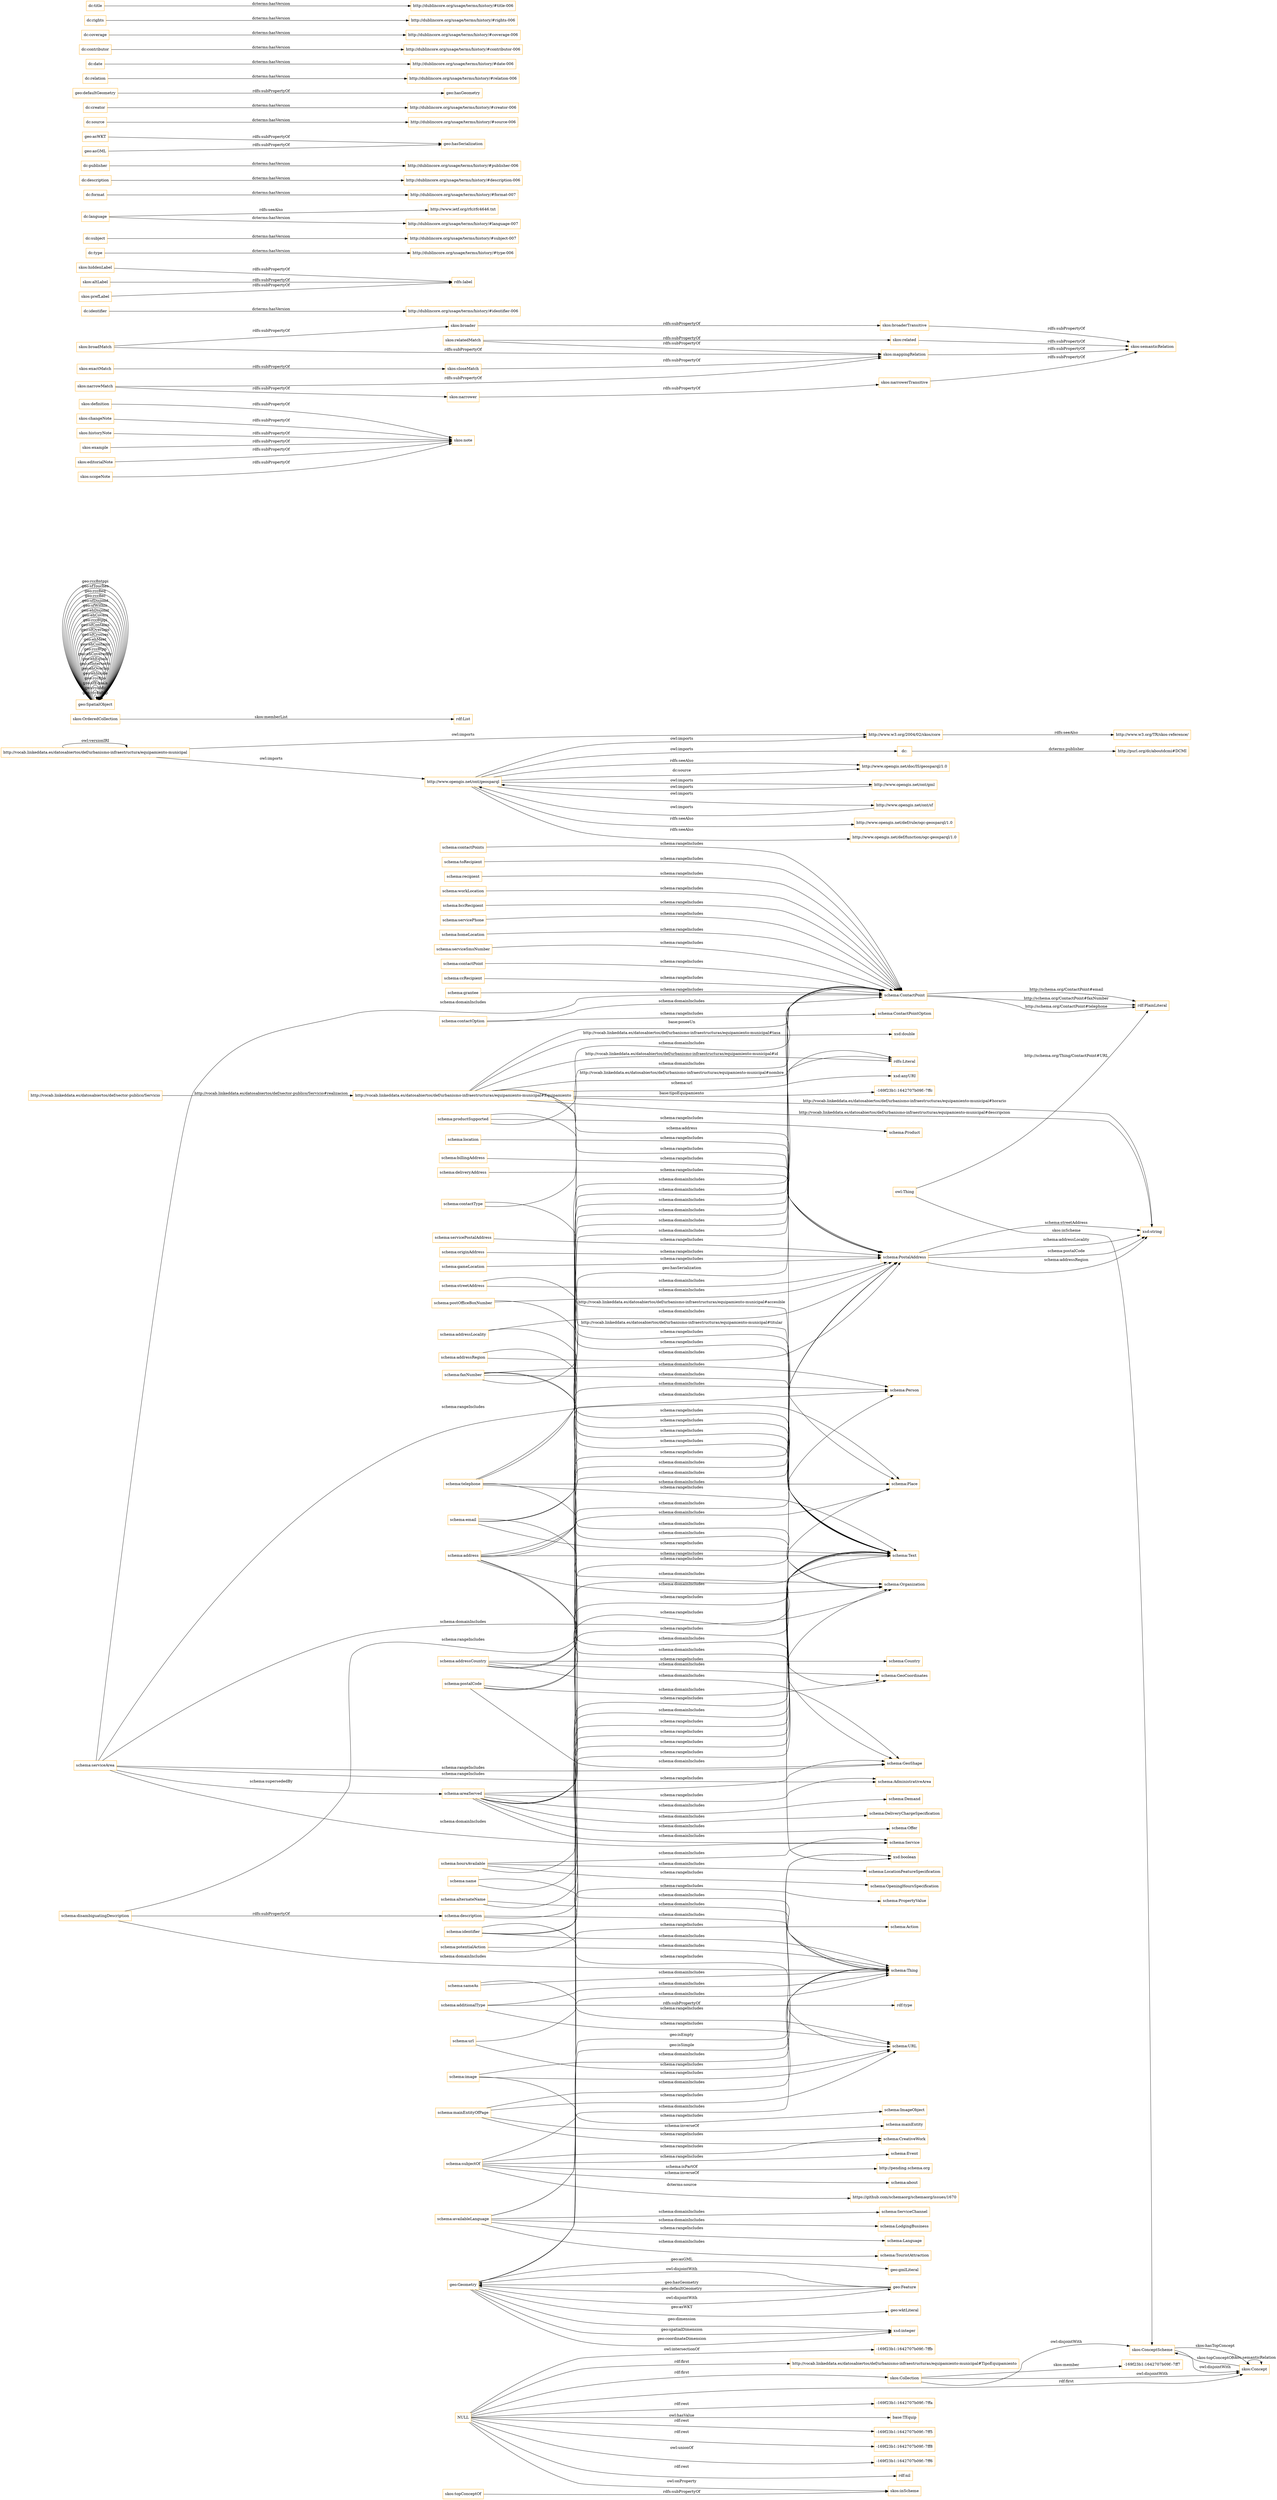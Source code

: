 digraph ar2dtool_diagram { 
rankdir=LR;
size="1501"
node [shape = rectangle, color="orange"]; "http://vocab.linkeddata.es/datosabiertos/def/urbanismo-infraestructuras/equipamiento-municipal#TipoEquipamiento" "schema:PostalAddress" "schema:ContactPoint" "-169f23b1:1642707b09f:-7ffc" "schema:Thing" "http://www.opengis.net/ont/geosparql" "http://vocab.linkeddata.es/datosabiertos/def/sector-publico/Servicio" "http://vocab.linkeddata.es/datosabiertos/def/urbanismo-infraestructuras/equipamiento-municipal#Equipamiento" "-169f23b1:1642707b09f:-7ff7" "skos:OrderedCollection" "skos:Collection" "skos:ConceptScheme" "skos:Concept" "geo:Feature" "geo:Geometry" "geo:SpatialObject" ; /*classes style*/
	"schema:email" -> "schema:Text" [ label = "schema:rangeIncludes" ];
	"schema:email" -> "schema:Person" [ label = "schema:domainIncludes" ];
	"schema:email" -> "schema:Organization" [ label = "schema:domainIncludes" ];
	"schema:email" -> "schema:ContactPoint" [ label = "schema:domainIncludes" ];
	"skos:definition" -> "skos:note" [ label = "rdfs:subPropertyOf" ];
	"skos:relatedMatch" -> "skos:related" [ label = "rdfs:subPropertyOf" ];
	"skos:relatedMatch" -> "skos:mappingRelation" [ label = "rdfs:subPropertyOf" ];
	"schema:addressLocality" -> "schema:Text" [ label = "schema:rangeIncludes" ];
	"schema:addressLocality" -> "schema:PostalAddress" [ label = "schema:domainIncludes" ];
	"dc:identifier" -> "http://dublincore.org/usage/terms/history/#identifier-006" [ label = "dcterms:hasVersion" ];
	"schema:addressCountry" -> "schema:Text" [ label = "schema:rangeIncludes" ];
	"schema:addressCountry" -> "schema:Country" [ label = "schema:rangeIncludes" ];
	"schema:addressCountry" -> "schema:PostalAddress" [ label = "schema:domainIncludes" ];
	"schema:addressCountry" -> "schema:GeoShape" [ label = "schema:domainIncludes" ];
	"schema:addressCountry" -> "schema:GeoCoordinates" [ label = "schema:domainIncludes" ];
	"skos:changeNote" -> "skos:note" [ label = "rdfs:subPropertyOf" ];
	"http://vocab.linkeddata.es/datosabiertos/def/urbanismo-infraestructura/equipamiento-municipal" -> "http://vocab.linkeddata.es/datosabiertos/def/urbanismo-infraestructura/equipamiento-municipal" [ label = "owl:versionIRI" ];
	"http://vocab.linkeddata.es/datosabiertos/def/urbanismo-infraestructura/equipamiento-municipal" -> "http://www.w3.org/2004/02/skos/core" [ label = "owl:imports" ];
	"http://vocab.linkeddata.es/datosabiertos/def/urbanismo-infraestructura/equipamiento-municipal" -> "http://www.opengis.net/ont/geosparql" [ label = "owl:imports" ];
	"skos:hiddenLabel" -> "rdfs:label" [ label = "rdfs:subPropertyOf" ];
	"dc:type" -> "http://dublincore.org/usage/terms/history/#type-006" [ label = "dcterms:hasVersion" ];
	"skos:related" -> "skos:semanticRelation" [ label = "rdfs:subPropertyOf" ];
	"dc:subject" -> "http://dublincore.org/usage/terms/history/#subject-007" [ label = "dcterms:hasVersion" ];
	"schema:addressRegion" -> "schema:Text" [ label = "schema:rangeIncludes" ];
	"schema:addressRegion" -> "schema:PostalAddress" [ label = "schema:domainIncludes" ];
	"geo:Feature" -> "geo:Geometry" [ label = "owl:disjointWith" ];
	"dc:language" -> "http://www.ietf.org/rfc/rfc4646.txt" [ label = "rdfs:seeAlso" ];
	"dc:language" -> "http://dublincore.org/usage/terms/history/#language-007" [ label = "dcterms:hasVersion" ];
	"schema:potentialAction" -> "schema:Action" [ label = "schema:rangeIncludes" ];
	"schema:potentialAction" -> "schema:Thing" [ label = "schema:domainIncludes" ];
	"schema:contactPoints" -> "schema:ContactPoint" [ label = "schema:rangeIncludes" ];
	"schema:toRecipient" -> "schema:ContactPoint" [ label = "schema:rangeIncludes" ];
	"schema:postOfficeBoxNumber" -> "schema:Text" [ label = "schema:rangeIncludes" ];
	"schema:postOfficeBoxNumber" -> "schema:PostalAddress" [ label = "schema:domainIncludes" ];
	"schema:mainEntityOfPage" -> "schema:URL" [ label = "schema:rangeIncludes" ];
	"schema:mainEntityOfPage" -> "schema:CreativeWork" [ label = "schema:rangeIncludes" ];
	"schema:mainEntityOfPage" -> "schema:mainEntity" [ label = "schema:inverseOf" ];
	"schema:mainEntityOfPage" -> "schema:Thing" [ label = "schema:domainIncludes" ];
	"schema:disambiguatingDescription" -> "schema:description" [ label = "rdfs:subPropertyOf" ];
	"schema:disambiguatingDescription" -> "schema:Text" [ label = "schema:rangeIncludes" ];
	"schema:disambiguatingDescription" -> "schema:Thing" [ label = "schema:domainIncludes" ];
	"dc:format" -> "http://dublincore.org/usage/terms/history/#format-007" [ label = "dcterms:hasVersion" ];
	"schema:name" -> "schema:Text" [ label = "schema:rangeIncludes" ];
	"schema:name" -> "schema:Thing" [ label = "schema:domainIncludes" ];
	"schema:location" -> "schema:PostalAddress" [ label = "schema:rangeIncludes" ];
	"skos:ConceptScheme" -> "skos:Concept" [ label = "owl:disjointWith" ];
	"schema:productSupported" -> "schema:Text" [ label = "schema:rangeIncludes" ];
	"schema:productSupported" -> "schema:Product" [ label = "schema:rangeIncludes" ];
	"schema:productSupported" -> "schema:ContactPoint" [ label = "schema:domainIncludes" ];
	"schema:recipient" -> "schema:ContactPoint" [ label = "schema:rangeIncludes" ];
	"schema:contactType" -> "schema:Text" [ label = "schema:rangeIncludes" ];
	"schema:contactType" -> "schema:ContactPoint" [ label = "schema:domainIncludes" ];
	"skos:altLabel" -> "rdfs:label" [ label = "rdfs:subPropertyOf" ];
	"dc:" -> "http://purl.org/dc/aboutdcmi#DCMI" [ label = "dcterms:publisher" ];
	"schema:billingAddress" -> "schema:PostalAddress" [ label = "schema:rangeIncludes" ];
	"dc:description" -> "http://dublincore.org/usage/terms/history/#description-006" [ label = "dcterms:hasVersion" ];
	"skos:broader" -> "skos:broaderTransitive" [ label = "rdfs:subPropertyOf" ];
	"dc:publisher" -> "http://dublincore.org/usage/terms/history/#publisher-006" [ label = "dcterms:hasVersion" ];
	"geo:asWKT" -> "geo:hasSerialization" [ label = "rdfs:subPropertyOf" ];
	"skos:narrower" -> "skos:narrowerTransitive" [ label = "rdfs:subPropertyOf" ];
	"schema:workLocation" -> "schema:ContactPoint" [ label = "schema:rangeIncludes" ];
	"schema:postalCode" -> "schema:Text" [ label = "schema:rangeIncludes" ];
	"schema:postalCode" -> "schema:PostalAddress" [ label = "schema:domainIncludes" ];
	"schema:postalCode" -> "schema:GeoShape" [ label = "schema:domainIncludes" ];
	"schema:postalCode" -> "schema:GeoCoordinates" [ label = "schema:domainIncludes" ];
	"dc:source" -> "http://dublincore.org/usage/terms/history/#source-006" [ label = "dcterms:hasVersion" ];
	"skos:broaderTransitive" -> "skos:semanticRelation" [ label = "rdfs:subPropertyOf" ];
	"dc:creator" -> "http://dublincore.org/usage/terms/history/#creator-006" [ label = "dcterms:hasVersion" ];
	"schema:deliveryAddress" -> "schema:PostalAddress" [ label = "schema:rangeIncludes" ];
	"schema:sameAs" -> "schema:URL" [ label = "schema:rangeIncludes" ];
	"schema:sameAs" -> "schema:Thing" [ label = "schema:domainIncludes" ];
	"schema:faxNumber" -> "schema:Text" [ label = "schema:rangeIncludes" ];
	"schema:faxNumber" -> "schema:Place" [ label = "schema:domainIncludes" ];
	"schema:faxNumber" -> "schema:Person" [ label = "schema:domainIncludes" ];
	"schema:faxNumber" -> "schema:Organization" [ label = "schema:domainIncludes" ];
	"schema:faxNumber" -> "schema:ContactPoint" [ label = "schema:domainIncludes" ];
	"skos:historyNote" -> "skos:note" [ label = "rdfs:subPropertyOf" ];
	"schema:serviceArea" -> "schema:areaServed" [ label = "schema:supersededBy" ];
	"schema:serviceArea" -> "schema:Place" [ label = "schema:rangeIncludes" ];
	"schema:serviceArea" -> "schema:GeoShape" [ label = "schema:rangeIncludes" ];
	"schema:serviceArea" -> "schema:AdministrativeArea" [ label = "schema:rangeIncludes" ];
	"schema:serviceArea" -> "schema:Service" [ label = "schema:domainIncludes" ];
	"schema:serviceArea" -> "schema:Organization" [ label = "schema:domainIncludes" ];
	"schema:serviceArea" -> "schema:ContactPoint" [ label = "schema:domainIncludes" ];
	"schema:contactOption" -> "schema:ContactPointOption" [ label = "schema:rangeIncludes" ];
	"schema:contactOption" -> "schema:ContactPoint" [ label = "schema:domainIncludes" ];
	"schema:description" -> "schema:Text" [ label = "schema:rangeIncludes" ];
	"schema:description" -> "schema:Thing" [ label = "schema:domainIncludes" ];
	"geo:asGML" -> "geo:hasSerialization" [ label = "rdfs:subPropertyOf" ];
	"schema:servicePostalAddress" -> "schema:PostalAddress" [ label = "schema:rangeIncludes" ];
	"schema:additionalType" -> "rdf:type" [ label = "rdfs:subPropertyOf" ];
	"schema:additionalType" -> "schema:URL" [ label = "schema:rangeIncludes" ];
	"schema:additionalType" -> "schema:Thing" [ label = "schema:domainIncludes" ];
	"skos:broadMatch" -> "skos:broader" [ label = "rdfs:subPropertyOf" ];
	"skos:broadMatch" -> "skos:mappingRelation" [ label = "rdfs:subPropertyOf" ];
	"http://www.opengis.net/ont/geosparql" -> "http://www.opengis.net/doc/IS/geosparql/1.0" [ label = "rdfs:seeAlso" ];
	"http://www.opengis.net/ont/geosparql" -> "http://www.opengis.net/ont/gml" [ label = "owl:imports" ];
	"http://www.opengis.net/ont/geosparql" -> "http://www.opengis.net/ont/sf" [ label = "owl:imports" ];
	"http://www.opengis.net/ont/geosparql" -> "http://www.opengis.net/def/rule/ogc-geosparql/1.0" [ label = "rdfs:seeAlso" ];
	"http://www.opengis.net/ont/geosparql" -> "http://www.opengis.net/doc/IS/geosparql/1.0" [ label = "dc:source" ];
	"http://www.opengis.net/ont/geosparql" -> "dc:" [ label = "owl:imports" ];
	"http://www.opengis.net/ont/geosparql" -> "http://www.w3.org/2004/02/skos/core" [ label = "owl:imports" ];
	"http://www.opengis.net/ont/geosparql" -> "http://www.opengis.net/def/function/ogc-geosparql/1.0" [ label = "rdfs:seeAlso" ];
	"http://www.opengis.net/ont/sf" -> "http://www.opengis.net/ont/geosparql" [ label = "owl:imports" ];
	"http://www.w3.org/2004/02/skos/core" -> "http://www.w3.org/TR/skos-reference/" [ label = "rdfs:seeAlso" ];
	"schema:url" -> "schema:URL" [ label = "schema:rangeIncludes" ];
	"schema:url" -> "schema:Thing" [ label = "schema:domainIncludes" ];
	"schema:originAddress" -> "schema:PostalAddress" [ label = "schema:rangeIncludes" ];
	"schema:streetAddress" -> "schema:Text" [ label = "schema:rangeIncludes" ];
	"schema:streetAddress" -> "schema:PostalAddress" [ label = "schema:domainIncludes" ];
	"schema:gameLocation" -> "schema:PostalAddress" [ label = "schema:rangeIncludes" ];
	"schema:bccRecipient" -> "schema:ContactPoint" [ label = "schema:rangeIncludes" ];
	"schema:identifier" -> "schema:URL" [ label = "schema:rangeIncludes" ];
	"schema:identifier" -> "schema:Text" [ label = "schema:rangeIncludes" ];
	"schema:identifier" -> "schema:PropertyValue" [ label = "schema:rangeIncludes" ];
	"schema:identifier" -> "schema:Thing" [ label = "schema:domainIncludes" ];
	"skos:narrowerTransitive" -> "skos:semanticRelation" [ label = "rdfs:subPropertyOf" ];
	"schema:alternateName" -> "schema:Text" [ label = "schema:rangeIncludes" ];
	"schema:alternateName" -> "schema:Thing" [ label = "schema:domainIncludes" ];
	"NULL" -> "-169f23b1:1642707b09f:-7ffa" [ label = "rdf:rest" ];
	"NULL" -> "base:TEquip" [ label = "owl:hasValue" ];
	"NULL" -> "skos:Concept" [ label = "rdf:first" ];
	"NULL" -> "http://vocab.linkeddata.es/datosabiertos/def/urbanismo-infraestructuras/equipamiento-municipal#TipoEquipamiento" [ label = "rdf:first" ];
	"NULL" -> "-169f23b1:1642707b09f:-7ff5" [ label = "rdf:rest" ];
	"NULL" -> "-169f23b1:1642707b09f:-7ff8" [ label = "rdf:rest" ];
	"NULL" -> "-169f23b1:1642707b09f:-7ff6" [ label = "owl:unionOf" ];
	"NULL" -> "rdf:nil" [ label = "rdf:rest" ];
	"NULL" -> "skos:Collection" [ label = "rdf:first" ];
	"NULL" -> "-169f23b1:1642707b09f:-7ffb" [ label = "owl:intersectionOf" ];
	"NULL" -> "skos:inScheme" [ label = "owl:onProperty" ];
	"schema:servicePhone" -> "schema:ContactPoint" [ label = "schema:rangeIncludes" ];
	"geo:defaultGeometry" -> "geo:hasGeometry" [ label = "rdfs:subPropertyOf" ];
	"skos:prefLabel" -> "rdfs:label" [ label = "rdfs:subPropertyOf" ];
	"dc:relation" -> "http://dublincore.org/usage/terms/history/#relation-006" [ label = "dcterms:hasVersion" ];
	"skos:narrowMatch" -> "skos:narrower" [ label = "rdfs:subPropertyOf" ];
	"skos:narrowMatch" -> "skos:mappingRelation" [ label = "rdfs:subPropertyOf" ];
	"schema:homeLocation" -> "schema:ContactPoint" [ label = "schema:rangeIncludes" ];
	"skos:example" -> "skos:note" [ label = "rdfs:subPropertyOf" ];
	"schema:serviceSmsNumber" -> "schema:ContactPoint" [ label = "schema:rangeIncludes" ];
	"schema:contactPoint" -> "schema:ContactPoint" [ label = "schema:rangeIncludes" ];
	"schema:ccRecipient" -> "schema:ContactPoint" [ label = "schema:rangeIncludes" ];
	"dc:date" -> "http://dublincore.org/usage/terms/history/#date-006" [ label = "dcterms:hasVersion" ];
	"schema:grantee" -> "schema:ContactPoint" [ label = "schema:rangeIncludes" ];
	"schema:areaServed" -> "schema:Demand" [ label = "schema:domainIncludes" ];
	"schema:areaServed" -> "schema:Place" [ label = "schema:rangeIncludes" ];
	"schema:areaServed" -> "schema:Organization" [ label = "schema:domainIncludes" ];
	"schema:areaServed" -> "schema:AdministrativeArea" [ label = "schema:rangeIncludes" ];
	"schema:areaServed" -> "schema:GeoShape" [ label = "schema:rangeIncludes" ];
	"schema:areaServed" -> "schema:DeliveryChargeSpecification" [ label = "schema:domainIncludes" ];
	"schema:areaServed" -> "schema:Offer" [ label = "schema:domainIncludes" ];
	"schema:areaServed" -> "schema:Text" [ label = "schema:rangeIncludes" ];
	"schema:areaServed" -> "schema:ContactPoint" [ label = "schema:domainIncludes" ];
	"schema:areaServed" -> "schema:Service" [ label = "schema:domainIncludes" ];
	"geo:Geometry" -> "geo:Feature" [ label = "owl:disjointWith" ];
	"skos:mappingRelation" -> "skos:semanticRelation" [ label = "rdfs:subPropertyOf" ];
	"schema:telephone" -> "schema:Text" [ label = "schema:rangeIncludes" ];
	"schema:telephone" -> "schema:Place" [ label = "schema:domainIncludes" ];
	"schema:telephone" -> "schema:Person" [ label = "schema:domainIncludes" ];
	"schema:telephone" -> "schema:Organization" [ label = "schema:domainIncludes" ];
	"schema:telephone" -> "schema:ContactPoint" [ label = "schema:domainIncludes" ];
	"skos:Collection" -> "skos:ConceptScheme" [ label = "owl:disjointWith" ];
	"skos:Collection" -> "skos:Concept" [ label = "owl:disjointWith" ];
	"skos:topConceptOf" -> "skos:inScheme" [ label = "rdfs:subPropertyOf" ];
	"schema:address" -> "schema:Place" [ label = "schema:domainIncludes" ];
	"schema:address" -> "schema:Person" [ label = "schema:domainIncludes" ];
	"schema:address" -> "schema:PostalAddress" [ label = "schema:rangeIncludes" ];
	"schema:address" -> "schema:GeoCoordinates" [ label = "schema:domainIncludes" ];
	"schema:address" -> "schema:Organization" [ label = "schema:domainIncludes" ];
	"schema:address" -> "schema:Text" [ label = "schema:rangeIncludes" ];
	"schema:address" -> "schema:GeoShape" [ label = "schema:domainIncludes" ];
	"skos:exactMatch" -> "skos:closeMatch" [ label = "rdfs:subPropertyOf" ];
	"schema:hoursAvailable" -> "schema:OpeningHoursSpecification" [ label = "schema:rangeIncludes" ];
	"schema:hoursAvailable" -> "schema:Service" [ label = "schema:domainIncludes" ];
	"schema:hoursAvailable" -> "schema:LocationFeatureSpecification" [ label = "schema:domainIncludes" ];
	"schema:hoursAvailable" -> "schema:ContactPoint" [ label = "schema:domainIncludes" ];
	"dc:contributor" -> "http://dublincore.org/usage/terms/history/#contributor-006" [ label = "dcterms:hasVersion" ];
	"dc:coverage" -> "http://dublincore.org/usage/terms/history/#coverage-006" [ label = "dcterms:hasVersion" ];
	"skos:editorialNote" -> "skos:note" [ label = "rdfs:subPropertyOf" ];
	"skos:closeMatch" -> "skos:mappingRelation" [ label = "rdfs:subPropertyOf" ];
	"schema:availableLanguage" -> "schema:Text" [ label = "schema:rangeIncludes" ];
	"schema:availableLanguage" -> "schema:Language" [ label = "schema:rangeIncludes" ];
	"schema:availableLanguage" -> "schema:TouristAttraction" [ label = "schema:domainIncludes" ];
	"schema:availableLanguage" -> "schema:ServiceChannel" [ label = "schema:domainIncludes" ];
	"schema:availableLanguage" -> "schema:LodgingBusiness" [ label = "schema:domainIncludes" ];
	"schema:availableLanguage" -> "schema:ContactPoint" [ label = "schema:domainIncludes" ];
	"dc:rights" -> "http://dublincore.org/usage/terms/history/#rights-006" [ label = "dcterms:hasVersion" ];
	"schema:subjectOf" -> "schema:Event" [ label = "schema:rangeIncludes" ];
	"schema:subjectOf" -> "schema:CreativeWork" [ label = "schema:rangeIncludes" ];
	"schema:subjectOf" -> "http://pending.schema.org" [ label = "schema:isPartOf" ];
	"schema:subjectOf" -> "schema:about" [ label = "schema:inverseOf" ];
	"schema:subjectOf" -> "schema:Thing" [ label = "schema:domainIncludes" ];
	"schema:subjectOf" -> "https://github.com/schemaorg/schemaorg/issues/1670" [ label = "dcterms:source" ];
	"dc:title" -> "http://dublincore.org/usage/terms/history/#title-006" [ label = "dcterms:hasVersion" ];
	"schema:image" -> "schema:URL" [ label = "schema:rangeIncludes" ];
	"schema:image" -> "schema:ImageObject" [ label = "schema:rangeIncludes" ];
	"schema:image" -> "schema:Thing" [ label = "schema:domainIncludes" ];
	"http://www.opengis.net/ont/gml" -> "http://www.opengis.net/ont/geosparql" [ label = "owl:imports" ];
	"skos:scopeNote" -> "skos:note" [ label = "rdfs:subPropertyOf" ];
	"geo:SpatialObject" -> "geo:SpatialObject" [ label = "geo:rcc8ntpp" ];
	"http://vocab.linkeddata.es/datosabiertos/def/urbanismo-infraestructuras/equipamiento-municipal#Equipamiento" -> "xsd:double" [ label = "http://vocab.linkeddata.es/datosabiertos/def/urbanismo-infraestructuras/equipamiento-municipal#tasa" ];
	"geo:Feature" -> "geo:Geometry" [ label = "geo:hasGeometry" ];
	"owl:Thing" -> "rdf:PlainLiteral" [ label = "http://schema.org/Thing/ContactPoint#URL" ];
	"http://vocab.linkeddata.es/datosabiertos/def/urbanismo-infraestructuras/equipamiento-municipal#Equipamiento" -> "rdfs:Literal" [ label = "http://vocab.linkeddata.es/datosabiertos/def/urbanismo-infraestructuras/equipamiento-municipal#id" ];
	"geo:SpatialObject" -> "geo:SpatialObject" [ label = "geo:rcc8dc" ];
	"geo:SpatialObject" -> "geo:SpatialObject" [ label = "geo:sfEquals" ];
	"geo:SpatialObject" -> "geo:SpatialObject" [ label = "geo:rcc8po" ];
	"http://vocab.linkeddata.es/datosabiertos/def/urbanismo-infraestructuras/equipamiento-municipal#Equipamiento" -> "xsd:anyURI" [ label = "schema:url" ];
	"owl:Thing" -> "skos:ConceptScheme" [ label = "skos:inScheme" ];
	"schema:PostalAddress" -> "xsd:string" [ label = "schema:addressLocality" ];
	"skos:OrderedCollection" -> "rdf:List" [ label = "skos:memberList" ];
	"http://vocab.linkeddata.es/datosabiertos/def/urbanismo-infraestructuras/equipamiento-municipal#Equipamiento" -> "rdfs:Literal" [ label = "http://vocab.linkeddata.es/datosabiertos/def/urbanismo-infraestructuras/equipamiento-municipal#nombre" ];
	"http://vocab.linkeddata.es/datosabiertos/def/urbanismo-infraestructuras/equipamiento-municipal#Equipamiento" -> "xsd:string" [ label = "http://vocab.linkeddata.es/datosabiertos/def/urbanismo-infraestructuras/equipamiento-municipal#horario" ];
	"geo:SpatialObject" -> "geo:SpatialObject" [ label = "geo:ehInside" ];
	"geo:Geometry" -> "xsd:boolean" [ label = "geo:isEmpty" ];
	"geo:Feature" -> "geo:Geometry" [ label = "geo:defaultGeometry" ];
	"http://vocab.linkeddata.es/datosabiertos/def/urbanismo-infraestructuras/equipamiento-municipal#Equipamiento" -> "xsd:string" [ label = "http://vocab.linkeddata.es/datosabiertos/def/urbanismo-infraestructuras/equipamiento-municipal#descripcion" ];
	"geo:SpatialObject" -> "geo:SpatialObject" [ label = "geo:ehOverlap" ];
	"geo:Geometry" -> "geo:wktLiteral" [ label = "geo:asWKT" ];
	"geo:Geometry" -> "xsd:integer" [ label = "geo:coordinateDimension" ];
	"geo:SpatialObject" -> "geo:SpatialObject" [ label = "geo:sfIntersects" ];
	"http://vocab.linkeddata.es/datosabiertos/def/urbanismo-infraestructuras/equipamiento-municipal#Equipamiento" -> "xsd:boolean" [ label = "http://vocab.linkeddata.es/datosabiertos/def/urbanismo-infraestructuras/equipamiento-municipal#titular" ];
	"geo:SpatialObject" -> "geo:SpatialObject" [ label = "geo:ehEquals" ];
	"geo:Geometry" -> "xsd:integer" [ label = "geo:dimension" ];
	"geo:SpatialObject" -> "geo:SpatialObject" [ label = "geo:ehCoveredBy" ];
	"http://vocab.linkeddata.es/datosabiertos/def/urbanismo-infraestructuras/equipamiento-municipal#Equipamiento" -> "schema:ContactPoint" [ label = "base:poseeUn" ];
	"geo:SpatialObject" -> "geo:SpatialObject" [ label = "geo:rcc8tpp" ];
	"skos:Concept" -> "skos:Concept" [ label = "skos:semanticRelation" ];
	"geo:SpatialObject" -> "geo:SpatialObject" [ label = "geo:ehContains" ];
	"geo:SpatialObject" -> "geo:SpatialObject" [ label = "geo:ehMeet" ];
	"geo:SpatialObject" -> "geo:SpatialObject" [ label = "geo:sfCrosses" ];
	"geo:SpatialObject" -> "geo:SpatialObject" [ label = "geo:sfOverlaps" ];
	"http://vocab.linkeddata.es/datosabiertos/def/sector-publico/Servicio" -> "http://vocab.linkeddata.es/datosabiertos/def/urbanismo-infraestructuras/equipamiento-municipal#Equipamiento" [ label = "http://vocab.linkeddata.es/datosabiertos/def/sector-publico/Servicio#realizacion" ];
	"geo:Geometry" -> "geo:gmlLiteral" [ label = "geo:asGML" ];
	"schema:PostalAddress" -> "xsd:string" [ label = "schema:postalCode" ];
	"skos:ConceptScheme" -> "skos:Concept" [ label = "skos:hasTopConcept" ];
	"geo:SpatialObject" -> "geo:SpatialObject" [ label = "geo:sfContains" ];
	"schema:ContactPoint" -> "rdf:PlainLiteral" [ label = "http://schema.org/ContactPoint#faxNumber" ];
	"geo:Geometry" -> "xsd:integer" [ label = "geo:spatialDimension" ];
	"geo:Geometry" -> "xsd:boolean" [ label = "geo:isSimple" ];
	"geo:SpatialObject" -> "geo:SpatialObject" [ label = "geo:rcc8tppi" ];
	"geo:SpatialObject" -> "geo:SpatialObject" [ label = "geo:ehCovers" ];
	"http://vocab.linkeddata.es/datosabiertos/def/urbanismo-infraestructuras/equipamiento-municipal#Equipamiento" -> "schema:PostalAddress" [ label = "schema:address" ];
	"http://vocab.linkeddata.es/datosabiertos/def/urbanismo-infraestructuras/equipamiento-municipal#Equipamiento" -> "xsd:boolean" [ label = "http://vocab.linkeddata.es/datosabiertos/def/urbanismo-infraestructuras/equipamiento-municipal#accesible" ];
	"geo:Geometry" -> "rdfs:Literal" [ label = "geo:hasSerialization" ];
	"geo:SpatialObject" -> "geo:SpatialObject" [ label = "geo:ehDisjoint" ];
	"schema:ContactPoint" -> "rdf:PlainLiteral" [ label = "http://schema.org/ContactPoint#telephone" ];
	"http://vocab.linkeddata.es/datosabiertos/def/urbanismo-infraestructuras/equipamiento-municipal#Equipamiento" -> "-169f23b1:1642707b09f:-7ffc" [ label = "base:tipoEquipamiento" ];
	"geo:SpatialObject" -> "geo:SpatialObject" [ label = "geo:sfWithin" ];
	"geo:SpatialObject" -> "geo:SpatialObject" [ label = "geo:sfDisjoint" ];
	"skos:Concept" -> "skos:ConceptScheme" [ label = "skos:topConceptOf" ];
	"schema:PostalAddress" -> "xsd:string" [ label = "schema:addressRegion" ];
	"skos:Collection" -> "-169f23b1:1642707b09f:-7ff7" [ label = "skos:member" ];
	"geo:SpatialObject" -> "geo:SpatialObject" [ label = "geo:rcc8ec" ];
	"geo:SpatialObject" -> "geo:SpatialObject" [ label = "geo:rcc8eq" ];
	"geo:SpatialObject" -> "geo:SpatialObject" [ label = "geo:sfTouches" ];
	"geo:SpatialObject" -> "geo:SpatialObject" [ label = "geo:rcc8ntppi" ];
	"schema:ContactPoint" -> "rdf:PlainLiteral" [ label = "http://schema.org/ContactPoint#email" ];
	"schema:PostalAddress" -> "xsd:string" [ label = "schema:streetAddress" ];

}
